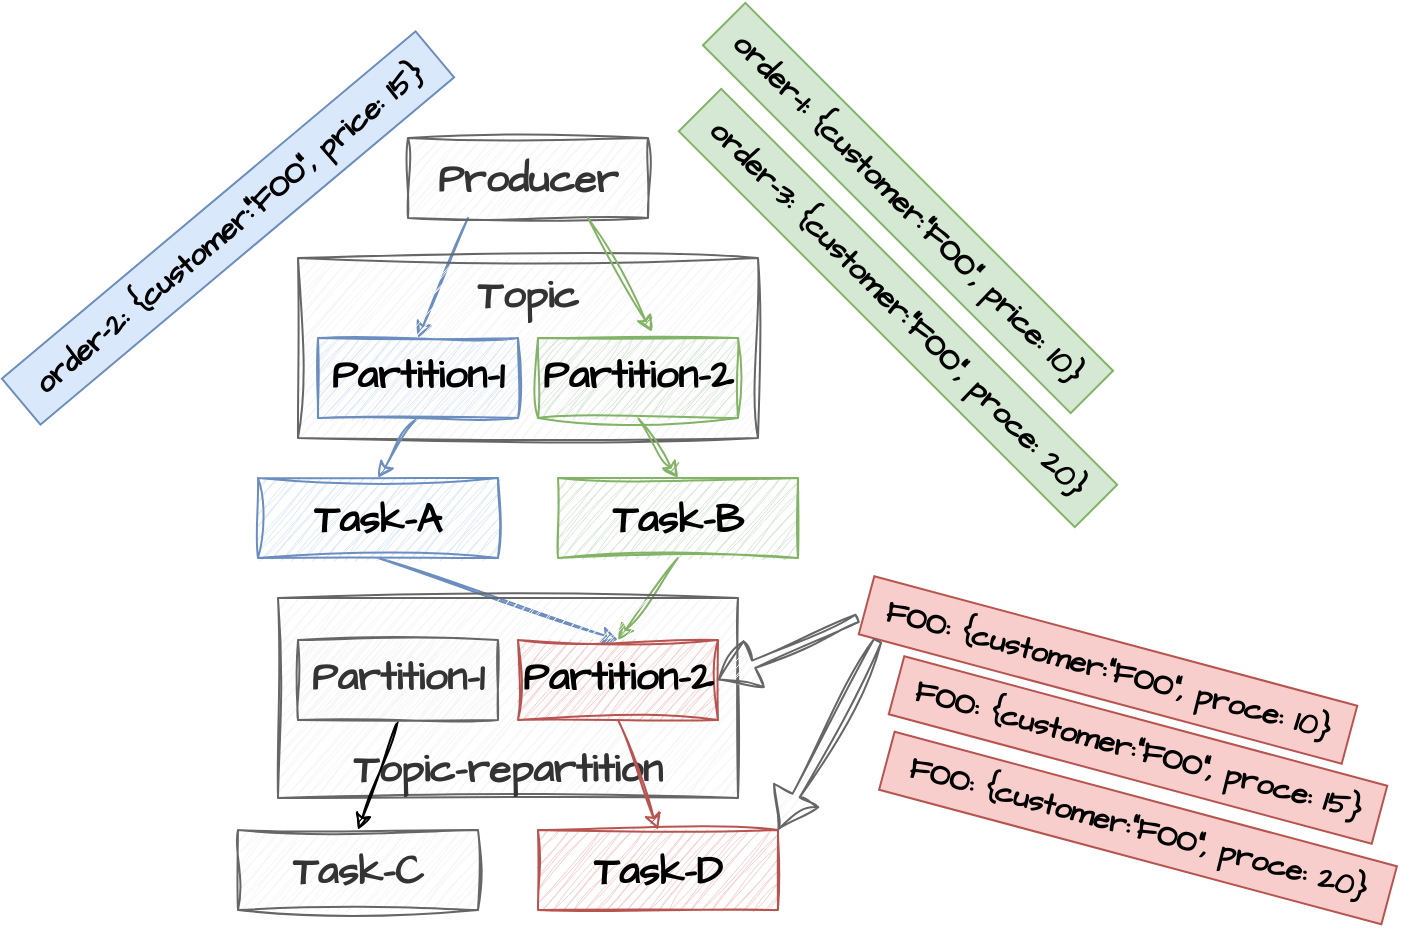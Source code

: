 <mxfile version="22.0.0" type="device">
  <diagram name="Page-1" id="5nMPhKAEGoULfE8PTj_g">
    <mxGraphModel dx="1050" dy="621" grid="1" gridSize="10" guides="1" tooltips="1" connect="1" arrows="1" fold="1" page="1" pageScale="1" pageWidth="827" pageHeight="1169" math="0" shadow="0">
      <root>
        <mxCell id="0" />
        <mxCell id="1" parent="0" />
        <mxCell id="0iK8JKUk97IoQYCFmNg2-9" style="rounded=0;sketch=1;hachureGap=4;jiggle=2;curveFitting=1;orthogonalLoop=1;jettySize=auto;html=1;exitX=0.25;exitY=1;exitDx=0;exitDy=0;entryX=0.5;entryY=0;entryDx=0;entryDy=0;fontFamily=Architects Daughter;fontSource=https%3A%2F%2Ffonts.googleapis.com%2Fcss%3Ffamily%3DArchitects%2BDaughter;fontSize=16;fillColor=#dae8fc;strokeColor=#6c8ebf;" parent="1" source="0iK8JKUk97IoQYCFmNg2-1" target="0iK8JKUk97IoQYCFmNg2-3" edge="1">
          <mxGeometry relative="1" as="geometry" />
        </mxCell>
        <mxCell id="0iK8JKUk97IoQYCFmNg2-1" value="Producer" style="rounded=0;whiteSpace=wrap;html=1;sketch=1;hachureGap=4;jiggle=2;curveFitting=1;fontFamily=Architects Daughter;fontSource=https%3A%2F%2Ffonts.googleapis.com%2Fcss%3Ffamily%3DArchitects%2BDaughter;fontSize=20;fillColor=#f5f5f5;strokeColor=#666666;fontStyle=1;fontColor=#333333;" parent="1" vertex="1">
          <mxGeometry x="275" y="270" width="120" height="40" as="geometry" />
        </mxCell>
        <mxCell id="0iK8JKUk97IoQYCFmNg2-2" value="&lt;b&gt;Topic&lt;/b&gt;" style="rounded=0;whiteSpace=wrap;html=1;sketch=1;hachureGap=4;jiggle=2;curveFitting=1;fontFamily=Architects Daughter;fontSource=https%3A%2F%2Ffonts.googleapis.com%2Fcss%3Ffamily%3DArchitects%2BDaughter;fontSize=20;verticalAlign=top;fillColor=#f5f5f5;strokeColor=#666666;fontColor=#333333;" parent="1" vertex="1">
          <mxGeometry x="220" y="330" width="230" height="90" as="geometry" />
        </mxCell>
        <mxCell id="0iK8JKUk97IoQYCFmNg2-7" style="rounded=0;sketch=1;hachureGap=4;jiggle=2;curveFitting=1;orthogonalLoop=1;jettySize=auto;html=1;exitX=0.5;exitY=1;exitDx=0;exitDy=0;entryX=0.5;entryY=0;entryDx=0;entryDy=0;fontFamily=Architects Daughter;fontSource=https%3A%2F%2Ffonts.googleapis.com%2Fcss%3Ffamily%3DArchitects%2BDaughter;fontSize=16;fillColor=#dae8fc;strokeColor=#6c8ebf;" parent="1" source="0iK8JKUk97IoQYCFmNg2-3" target="0iK8JKUk97IoQYCFmNg2-5" edge="1">
          <mxGeometry relative="1" as="geometry" />
        </mxCell>
        <mxCell id="0iK8JKUk97IoQYCFmNg2-3" value="&lt;b&gt;Partition-1&lt;/b&gt;" style="rounded=0;whiteSpace=wrap;html=1;sketch=1;hachureGap=4;jiggle=2;curveFitting=1;fontFamily=Architects Daughter;fontSource=https%3A%2F%2Ffonts.googleapis.com%2Fcss%3Ffamily%3DArchitects%2BDaughter;fontSize=20;verticalAlign=top;fillColor=#dae8fc;strokeColor=#6c8ebf;" parent="1" vertex="1">
          <mxGeometry x="230" y="370" width="100" height="40" as="geometry" />
        </mxCell>
        <mxCell id="0iK8JKUk97IoQYCFmNg2-8" style="rounded=0;sketch=1;hachureGap=4;jiggle=2;curveFitting=1;orthogonalLoop=1;jettySize=auto;html=1;exitX=0.5;exitY=1;exitDx=0;exitDy=0;entryX=0.5;entryY=0;entryDx=0;entryDy=0;fontFamily=Architects Daughter;fontSource=https%3A%2F%2Ffonts.googleapis.com%2Fcss%3Ffamily%3DArchitects%2BDaughter;fontSize=16;fillColor=#d5e8d4;strokeColor=#82b366;" parent="1" source="0iK8JKUk97IoQYCFmNg2-4" target="0iK8JKUk97IoQYCFmNg2-6" edge="1">
          <mxGeometry relative="1" as="geometry" />
        </mxCell>
        <mxCell id="0iK8JKUk97IoQYCFmNg2-4" value="&lt;b&gt;Partition-2&lt;/b&gt;" style="rounded=0;whiteSpace=wrap;html=1;sketch=1;hachureGap=4;jiggle=2;curveFitting=1;fontFamily=Architects Daughter;fontSource=https%3A%2F%2Ffonts.googleapis.com%2Fcss%3Ffamily%3DArchitects%2BDaughter;fontSize=20;verticalAlign=top;fillColor=#d5e8d4;strokeColor=#82b366;" parent="1" vertex="1">
          <mxGeometry x="340" y="370" width="100" height="40" as="geometry" />
        </mxCell>
        <mxCell id="0iK8JKUk97IoQYCFmNg2-17" style="rounded=0;sketch=1;hachureGap=4;jiggle=2;curveFitting=1;orthogonalLoop=1;jettySize=auto;html=1;exitX=0.5;exitY=1;exitDx=0;exitDy=0;entryX=0.5;entryY=0;entryDx=0;entryDy=0;fontFamily=Architects Daughter;fontSource=https%3A%2F%2Ffonts.googleapis.com%2Fcss%3Ffamily%3DArchitects%2BDaughter;fontSize=16;fillColor=#dae8fc;strokeColor=#6c8ebf;" parent="1" source="0iK8JKUk97IoQYCFmNg2-5" target="0iK8JKUk97IoQYCFmNg2-16" edge="1">
          <mxGeometry relative="1" as="geometry" />
        </mxCell>
        <mxCell id="0iK8JKUk97IoQYCFmNg2-5" value="&lt;b&gt;Task-A&lt;/b&gt;" style="whiteSpace=wrap;html=1;sketch=1;hachureGap=4;jiggle=2;curveFitting=1;fontFamily=Architects Daughter;fontSource=https%3A%2F%2Ffonts.googleapis.com%2Fcss%3Ffamily%3DArchitects%2BDaughter;fontSize=20;fillColor=#dae8fc;strokeColor=#6c8ebf;" parent="1" vertex="1">
          <mxGeometry x="200" y="440" width="120" height="40" as="geometry" />
        </mxCell>
        <mxCell id="0iK8JKUk97IoQYCFmNg2-18" style="rounded=0;sketch=1;hachureGap=4;jiggle=2;curveFitting=1;orthogonalLoop=1;jettySize=auto;html=1;exitX=0.5;exitY=1;exitDx=0;exitDy=0;entryX=0.5;entryY=0;entryDx=0;entryDy=0;fontFamily=Architects Daughter;fontSource=https%3A%2F%2Ffonts.googleapis.com%2Fcss%3Ffamily%3DArchitects%2BDaughter;fontSize=16;fillColor=#d5e8d4;strokeColor=#82b366;" parent="1" source="0iK8JKUk97IoQYCFmNg2-6" target="0iK8JKUk97IoQYCFmNg2-16" edge="1">
          <mxGeometry relative="1" as="geometry" />
        </mxCell>
        <mxCell id="0iK8JKUk97IoQYCFmNg2-6" value="&lt;b&gt;Task-B&lt;/b&gt;" style="whiteSpace=wrap;html=1;sketch=1;hachureGap=4;jiggle=2;curveFitting=1;fontFamily=Architects Daughter;fontSource=https%3A%2F%2Ffonts.googleapis.com%2Fcss%3Ffamily%3DArchitects%2BDaughter;fontSize=20;fillColor=#d5e8d4;strokeColor=#82b366;" parent="1" vertex="1">
          <mxGeometry x="350" y="440" width="120" height="40" as="geometry" />
        </mxCell>
        <mxCell id="0iK8JKUk97IoQYCFmNg2-10" style="rounded=0;sketch=1;hachureGap=4;jiggle=2;curveFitting=1;orthogonalLoop=1;jettySize=auto;html=1;exitX=0.75;exitY=1;exitDx=0;exitDy=0;entryX=0.57;entryY=-0.075;entryDx=0;entryDy=0;entryPerimeter=0;fontFamily=Architects Daughter;fontSource=https%3A%2F%2Ffonts.googleapis.com%2Fcss%3Ffamily%3DArchitects%2BDaughter;fontSize=16;fillColor=#d5e8d4;strokeColor=#82b366;" parent="1" source="0iK8JKUk97IoQYCFmNg2-1" target="0iK8JKUk97IoQYCFmNg2-4" edge="1">
          <mxGeometry relative="1" as="geometry" />
        </mxCell>
        <mxCell id="0iK8JKUk97IoQYCFmNg2-11" value="order-1: {customer:&quot;FOO&quot;, price: 10}" style="text;html=1;align=center;verticalAlign=middle;resizable=0;points=[];autosize=1;strokeColor=#82b366;fillColor=#d5e8d4;fontSize=15;fontFamily=Architects Daughter;fontStyle=1;rotation=45;" parent="1" vertex="1">
          <mxGeometry x="395" y="290" width="260" height="30" as="geometry" />
        </mxCell>
        <mxCell id="0iK8JKUk97IoQYCFmNg2-12" value="order-3: {customer:&quot;FOO&quot;, proce: 20}" style="text;html=1;align=center;verticalAlign=middle;resizable=0;points=[];autosize=1;strokeColor=#82b366;fillColor=#d5e8d4;fontSize=15;fontFamily=Architects Daughter;fontStyle=1;rotation=45;" parent="1" vertex="1">
          <mxGeometry x="380" y="340" width="280" height="30" as="geometry" />
        </mxCell>
        <mxCell id="0iK8JKUk97IoQYCFmNg2-13" value="order-2: {customer:&quot;FOO&quot;, price: 15}" style="text;html=1;align=center;verticalAlign=middle;resizable=0;points=[];autosize=1;strokeColor=#6c8ebf;fillColor=#dae8fc;fontSize=15;fontFamily=Architects Daughter;fontStyle=1;rotation=-40;" parent="1" vertex="1">
          <mxGeometry x="50" y="300" width="270" height="30" as="geometry" />
        </mxCell>
        <mxCell id="0iK8JKUk97IoQYCFmNg2-14" value="&lt;b&gt;Topic-repartition&lt;/b&gt;" style="rounded=0;whiteSpace=wrap;html=1;sketch=1;hachureGap=4;jiggle=2;curveFitting=1;fontFamily=Architects Daughter;fontSource=https%3A%2F%2Ffonts.googleapis.com%2Fcss%3Ffamily%3DArchitects%2BDaughter;fontSize=20;verticalAlign=bottom;fillColor=#f5f5f5;strokeColor=#666666;fontColor=#333333;" parent="1" vertex="1">
          <mxGeometry x="210" y="500" width="230" height="100" as="geometry" />
        </mxCell>
        <mxCell id="0iK8JKUk97IoQYCFmNg2-24" style="rounded=0;sketch=1;hachureGap=4;jiggle=2;curveFitting=1;orthogonalLoop=1;jettySize=auto;html=1;exitX=0.5;exitY=1;exitDx=0;exitDy=0;entryX=0.5;entryY=0;entryDx=0;entryDy=0;fontFamily=Architects Daughter;fontSource=https%3A%2F%2Ffonts.googleapis.com%2Fcss%3Ffamily%3DArchitects%2BDaughter;fontSize=16;" parent="1" source="0iK8JKUk97IoQYCFmNg2-15" target="0iK8JKUk97IoQYCFmNg2-22" edge="1">
          <mxGeometry relative="1" as="geometry" />
        </mxCell>
        <mxCell id="0iK8JKUk97IoQYCFmNg2-15" value="&lt;b&gt;Partition-1&lt;/b&gt;" style="rounded=0;whiteSpace=wrap;html=1;sketch=1;hachureGap=4;jiggle=2;curveFitting=1;fontFamily=Architects Daughter;fontSource=https%3A%2F%2Ffonts.googleapis.com%2Fcss%3Ffamily%3DArchitects%2BDaughter;fontSize=20;verticalAlign=top;fillColor=#f5f5f5;strokeColor=#666666;fontColor=#333333;" parent="1" vertex="1">
          <mxGeometry x="220" y="521" width="100" height="40" as="geometry" />
        </mxCell>
        <mxCell id="0iK8JKUk97IoQYCFmNg2-25" style="rounded=0;sketch=1;hachureGap=4;jiggle=2;curveFitting=1;orthogonalLoop=1;jettySize=auto;html=1;exitX=0.5;exitY=1;exitDx=0;exitDy=0;entryX=0.5;entryY=0;entryDx=0;entryDy=0;fontFamily=Architects Daughter;fontSource=https%3A%2F%2Ffonts.googleapis.com%2Fcss%3Ffamily%3DArchitects%2BDaughter;fontSize=16;fillColor=#f8cecc;strokeColor=#b85450;" parent="1" source="0iK8JKUk97IoQYCFmNg2-16" target="0iK8JKUk97IoQYCFmNg2-23" edge="1">
          <mxGeometry relative="1" as="geometry" />
        </mxCell>
        <mxCell id="0iK8JKUk97IoQYCFmNg2-16" value="&lt;b&gt;Partition-2&lt;/b&gt;" style="rounded=0;whiteSpace=wrap;html=1;sketch=1;hachureGap=4;jiggle=2;curveFitting=1;fontFamily=Architects Daughter;fontSource=https%3A%2F%2Ffonts.googleapis.com%2Fcss%3Ffamily%3DArchitects%2BDaughter;fontSize=20;verticalAlign=top;fillColor=#f8cecc;strokeColor=#b85450;" parent="1" vertex="1">
          <mxGeometry x="330" y="521" width="100" height="40" as="geometry" />
        </mxCell>
        <mxCell id="0iK8JKUk97IoQYCFmNg2-19" value="FOO: {customer:&quot;FOO&quot;, proce: 10}" style="text;html=1;align=center;verticalAlign=middle;resizable=0;points=[];autosize=1;strokeColor=#b85450;fillColor=#f8cecc;fontSize=15;fontFamily=Architects Daughter;fontStyle=1;rotation=15;" parent="1" vertex="1">
          <mxGeometry x="500" y="521" width="250" height="30" as="geometry" />
        </mxCell>
        <mxCell id="0iK8JKUk97IoQYCFmNg2-20" value="FOO: {customer:&quot;FOO&quot;, proce: 15}" style="text;html=1;align=center;verticalAlign=middle;resizable=0;points=[];autosize=1;strokeColor=#b85450;fillColor=#f8cecc;fontSize=15;fontFamily=Architects Daughter;fontStyle=1;rotation=15;" parent="1" vertex="1">
          <mxGeometry x="515" y="561" width="250" height="30" as="geometry" />
        </mxCell>
        <mxCell id="0iK8JKUk97IoQYCFmNg2-21" value="FOO: {customer:&quot;FOO&quot;, proce: 20}" style="text;html=1;align=center;verticalAlign=middle;resizable=0;points=[];autosize=1;strokeColor=#b85450;fillColor=#f8cecc;fontSize=15;fontFamily=Architects Daughter;fontStyle=1;rotation=15;" parent="1" vertex="1">
          <mxGeometry x="510" y="600" width="260" height="30" as="geometry" />
        </mxCell>
        <mxCell id="0iK8JKUk97IoQYCFmNg2-22" value="&lt;b&gt;Task-C&lt;/b&gt;" style="whiteSpace=wrap;html=1;sketch=1;hachureGap=4;jiggle=2;curveFitting=1;fontFamily=Architects Daughter;fontSource=https%3A%2F%2Ffonts.googleapis.com%2Fcss%3Ffamily%3DArchitects%2BDaughter;fontSize=20;fillColor=#f5f5f5;strokeColor=#666666;fontColor=#333333;" parent="1" vertex="1">
          <mxGeometry x="190" y="616" width="120" height="40" as="geometry" />
        </mxCell>
        <mxCell id="0iK8JKUk97IoQYCFmNg2-23" value="&lt;b&gt;Task-D&lt;/b&gt;" style="whiteSpace=wrap;html=1;sketch=1;hachureGap=4;jiggle=2;curveFitting=1;fontFamily=Architects Daughter;fontSource=https%3A%2F%2Ffonts.googleapis.com%2Fcss%3Ffamily%3DArchitects%2BDaughter;fontSize=20;fillColor=#f8cecc;strokeColor=#b85450;" parent="1" vertex="1">
          <mxGeometry x="340" y="616" width="120" height="40" as="geometry" />
        </mxCell>
        <mxCell id="0iK8JKUk97IoQYCFmNg2-27" value="" style="shape=flexArrow;endArrow=classic;html=1;rounded=0;sketch=1;hachureGap=4;jiggle=2;curveFitting=1;fontFamily=Architects Daughter;fontSource=https%3A%2F%2Ffonts.googleapis.com%2Fcss%3Ffamily%3DArchitects%2BDaughter;fontSize=16;width=4;entryX=1;entryY=0.5;entryDx=0;entryDy=0;fillColor=#f5f5f5;strokeColor=#666666;" parent="1" target="0iK8JKUk97IoQYCFmNg2-16" edge="1">
          <mxGeometry width="50" height="50" relative="1" as="geometry">
            <mxPoint x="500" y="510" as="sourcePoint" />
            <mxPoint x="450" y="560" as="targetPoint" />
          </mxGeometry>
        </mxCell>
        <mxCell id="0iK8JKUk97IoQYCFmNg2-30" value="" style="shape=flexArrow;endArrow=classic;html=1;rounded=0;sketch=1;hachureGap=4;jiggle=2;curveFitting=1;fontFamily=Architects Daughter;fontSource=https%3A%2F%2Ffonts.googleapis.com%2Fcss%3Ffamily%3DArchitects%2BDaughter;fontSize=16;exitX=0.02;exitY=0.033;exitDx=0;exitDy=0;exitPerimeter=0;width=4;fillColor=#f5f5f5;strokeColor=#666666;entryX=1;entryY=0;entryDx=0;entryDy=0;" parent="1" edge="1" target="0iK8JKUk97IoQYCFmNg2-23">
          <mxGeometry width="50" height="50" relative="1" as="geometry">
            <mxPoint x="510" y="521" as="sourcePoint" />
            <mxPoint x="450" y="660" as="targetPoint" />
          </mxGeometry>
        </mxCell>
      </root>
    </mxGraphModel>
  </diagram>
</mxfile>
